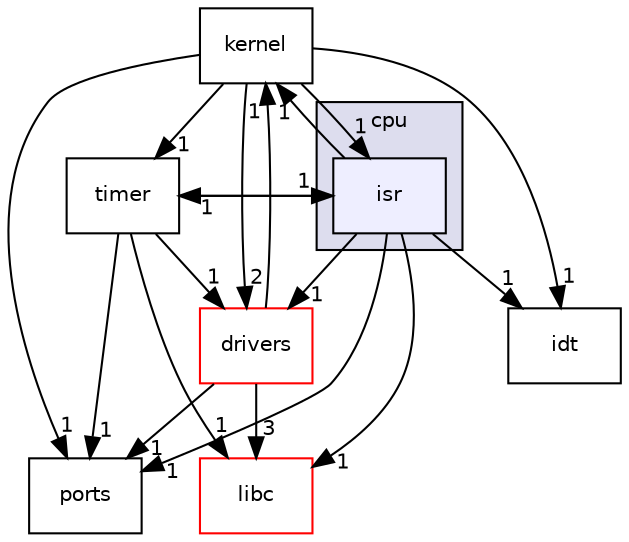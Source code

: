 digraph "isr" {
  compound=true
  node [ fontsize="10", fontname="Helvetica"];
  edge [ labelfontsize="10", labelfontname="Helvetica"];
  subgraph clusterdir_2c61f424fd391396db977702a2beee9a {
    graph [ bgcolor="#ddddee", pencolor="black", label="cpu" fontname="Helvetica", fontsize="10", URL="dir_2c61f424fd391396db977702a2beee9a.html"]
  dir_d85c0bd49d09a08181cca22f1e0ce4ad [shape=box, label="isr", style="filled", fillcolor="#eeeeff", pencolor="black", URL="dir_d85c0bd49d09a08181cca22f1e0ce4ad.html"];
  }
  dir_cbd7f246bdf7dc0a50281a272327e6ed [shape=box label="kernel" URL="dir_cbd7f246bdf7dc0a50281a272327e6ed.html"];
  dir_e266c7f037ab78d14f0ec21f60afd006 [shape=box label="ports" URL="dir_e266c7f037ab78d14f0ec21f60afd006.html"];
  dir_d7010e9eafbef0d0e5225c9fde77693d [shape=box label="timer" URL="dir_d7010e9eafbef0d0e5225c9fde77693d.html"];
  dir_c718a368270b13c54d94892d20736f45 [shape=box label="drivers" fillcolor="white" style="filled" color="red" URL="dir_c718a368270b13c54d94892d20736f45.html"];
  dir_ee3448fa1dc3d93b4fb7d6fba5be0d5c [shape=box label="libc" fillcolor="white" style="filled" color="red" URL="dir_ee3448fa1dc3d93b4fb7d6fba5be0d5c.html"];
  dir_b8fba0c08241b0113b084727575db003 [shape=box label="idt" URL="dir_b8fba0c08241b0113b084727575db003.html"];
  dir_cbd7f246bdf7dc0a50281a272327e6ed->dir_e266c7f037ab78d14f0ec21f60afd006 [headlabel="1", labeldistance=1.5 headhref="dir_000010_000013.html"];
  dir_cbd7f246bdf7dc0a50281a272327e6ed->dir_d7010e9eafbef0d0e5225c9fde77693d [headlabel="1", labeldistance=1.5 headhref="dir_000010_000015.html"];
  dir_cbd7f246bdf7dc0a50281a272327e6ed->dir_d85c0bd49d09a08181cca22f1e0ce4ad [headlabel="1", labeldistance=1.5 headhref="dir_000010_000009.html"];
  dir_cbd7f246bdf7dc0a50281a272327e6ed->dir_c718a368270b13c54d94892d20736f45 [headlabel="2", labeldistance=1.5 headhref="dir_000010_000003.html"];
  dir_cbd7f246bdf7dc0a50281a272327e6ed->dir_b8fba0c08241b0113b084727575db003 [headlabel="1", labeldistance=1.5 headhref="dir_000010_000008.html"];
  dir_d7010e9eafbef0d0e5225c9fde77693d->dir_e266c7f037ab78d14f0ec21f60afd006 [headlabel="1", labeldistance=1.5 headhref="dir_000015_000013.html"];
  dir_d7010e9eafbef0d0e5225c9fde77693d->dir_d85c0bd49d09a08181cca22f1e0ce4ad [headlabel="1", labeldistance=1.5 headhref="dir_000015_000009.html"];
  dir_d7010e9eafbef0d0e5225c9fde77693d->dir_c718a368270b13c54d94892d20736f45 [headlabel="1", labeldistance=1.5 headhref="dir_000015_000003.html"];
  dir_d7010e9eafbef0d0e5225c9fde77693d->dir_ee3448fa1dc3d93b4fb7d6fba5be0d5c [headlabel="1", labeldistance=1.5 headhref="dir_000015_000005.html"];
  dir_d85c0bd49d09a08181cca22f1e0ce4ad->dir_cbd7f246bdf7dc0a50281a272327e6ed [headlabel="1", labeldistance=1.5 headhref="dir_000009_000010.html"];
  dir_d85c0bd49d09a08181cca22f1e0ce4ad->dir_e266c7f037ab78d14f0ec21f60afd006 [headlabel="1", labeldistance=1.5 headhref="dir_000009_000013.html"];
  dir_d85c0bd49d09a08181cca22f1e0ce4ad->dir_d7010e9eafbef0d0e5225c9fde77693d [headlabel="1", labeldistance=1.5 headhref="dir_000009_000015.html"];
  dir_d85c0bd49d09a08181cca22f1e0ce4ad->dir_c718a368270b13c54d94892d20736f45 [headlabel="1", labeldistance=1.5 headhref="dir_000009_000003.html"];
  dir_d85c0bd49d09a08181cca22f1e0ce4ad->dir_ee3448fa1dc3d93b4fb7d6fba5be0d5c [headlabel="1", labeldistance=1.5 headhref="dir_000009_000005.html"];
  dir_d85c0bd49d09a08181cca22f1e0ce4ad->dir_b8fba0c08241b0113b084727575db003 [headlabel="1", labeldistance=1.5 headhref="dir_000009_000008.html"];
  dir_c718a368270b13c54d94892d20736f45->dir_cbd7f246bdf7dc0a50281a272327e6ed [headlabel="1", labeldistance=1.5 headhref="dir_000003_000010.html"];
  dir_c718a368270b13c54d94892d20736f45->dir_e266c7f037ab78d14f0ec21f60afd006 [headlabel="1", labeldistance=1.5 headhref="dir_000003_000013.html"];
  dir_c718a368270b13c54d94892d20736f45->dir_ee3448fa1dc3d93b4fb7d6fba5be0d5c [headlabel="3", labeldistance=1.5 headhref="dir_000003_000005.html"];
}
